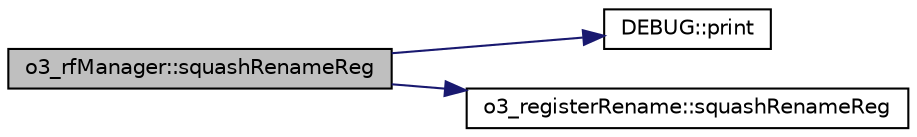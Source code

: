 digraph G
{
  edge [fontname="Helvetica",fontsize="10",labelfontname="Helvetica",labelfontsize="10"];
  node [fontname="Helvetica",fontsize="10",shape=record];
  rankdir=LR;
  Node1 [label="o3_rfManager::squashRenameReg",height=0.2,width=0.4,color="black", fillcolor="grey75", style="filled" fontcolor="black"];
  Node1 -> Node2 [color="midnightblue",fontsize="10",style="solid"];
  Node2 [label="DEBUG::print",height=0.2,width=0.4,color="black", fillcolor="white", style="filled",URL="$classDEBUG.html#ab38f086785f7239084b735007297078a"];
  Node1 -> Node3 [color="midnightblue",fontsize="10",style="solid"];
  Node3 [label="o3_registerRename::squashRenameReg",height=0.2,width=0.4,color="black", fillcolor="white", style="filled",URL="$classo3__registerRename.html#a72f6bb205743c3bbbe41c47584208c90"];
}
